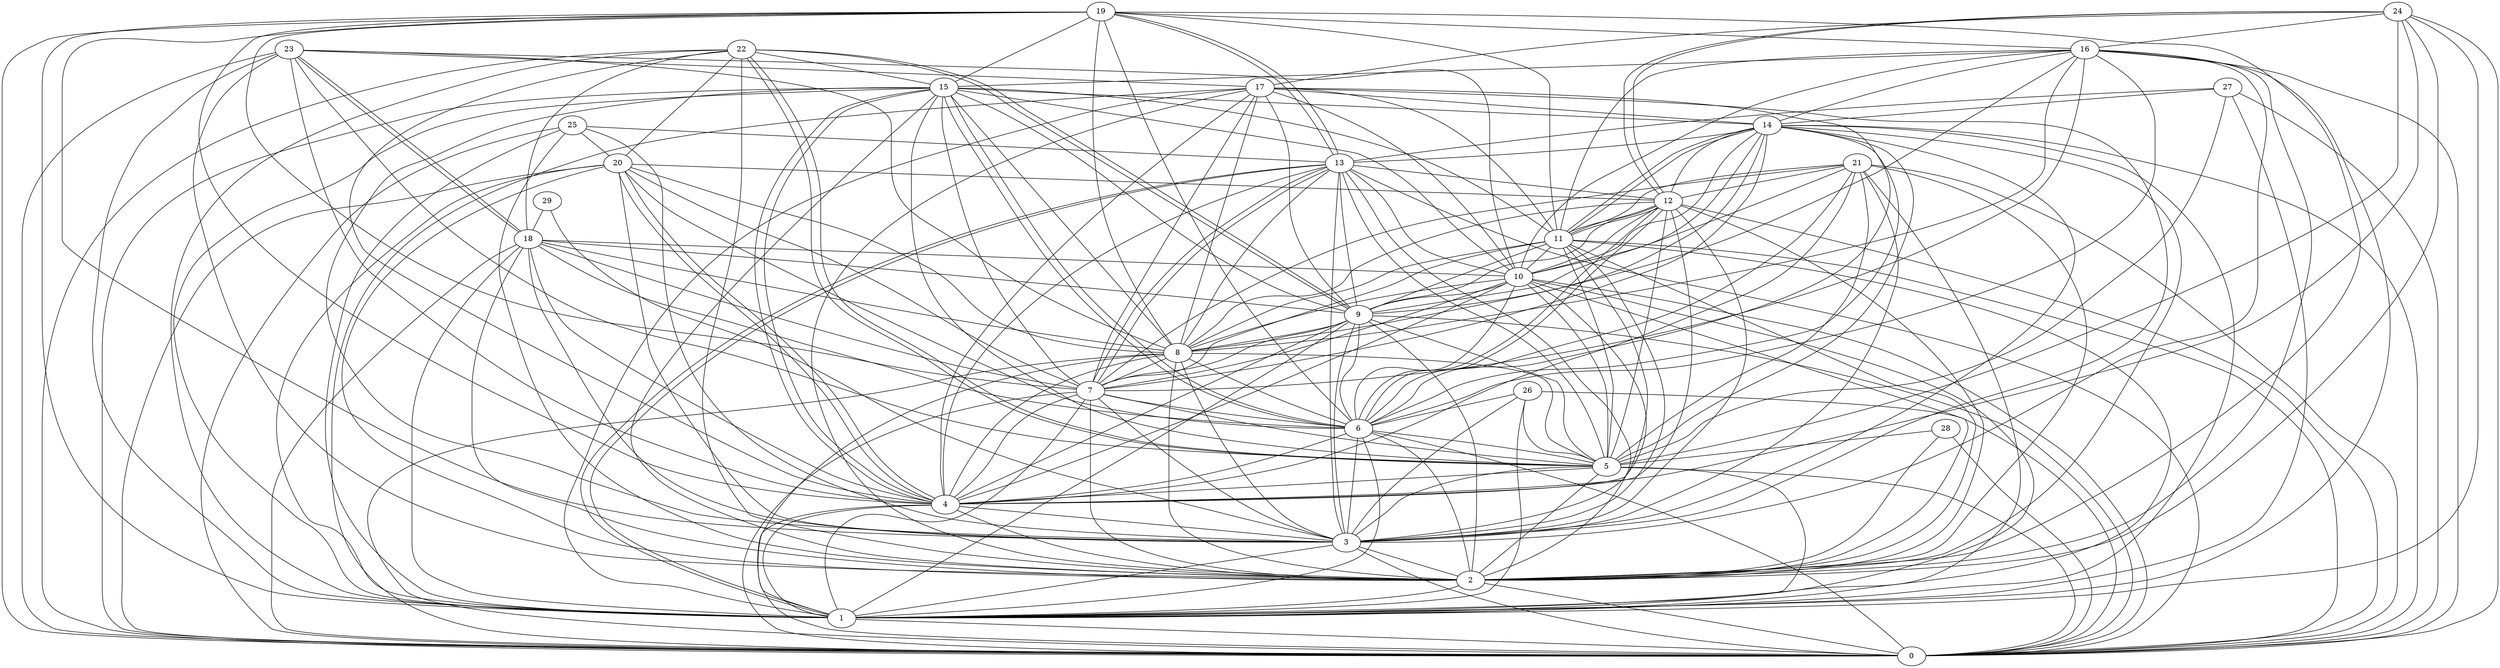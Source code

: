 graph G {
0;
1;
2;
3;
4;
5;
6;
7;
8;
9;
10;
11;
12;
13;
14;
15;
16;
17;
18;
19;
20;
21;
22;
23;
24;
25;
26;
27;
28;
29;
29--18 ;
29--3 ;
28--2 ;
28--5 ;
28--0 ;
27--13 ;
27--14 ;
27--5 ;
27--1 ;
27--0 ;
26--5 ;
26--6 ;
26--3 ;
26--1 ;
26--0 ;
25--20 ;
25--3 ;
25--13 ;
25--1 ;
25--0 ;
25--2 ;
24--5 ;
24--16 ;
24--12 ;
24--17 ;
24--12 ;
24--1 ;
24--2 ;
24--4 ;
24--0 ;
23--18 ;
23--5 ;
23--18 ;
23--17 ;
23--8 ;
23--1 ;
23--10 ;
23--2 ;
23--0 ;
23--4 ;
22--5 ;
22--9 ;
22--5 ;
22--15 ;
22--9 ;
22--1 ;
22--20 ;
22--18 ;
22--2 ;
22--0 ;
22--4 ;
21--12 ;
21--4 ;
21--3 ;
21--0 ;
21--5 ;
21--10 ;
21--7 ;
21--11 ;
21--2 ;
21--1 ;
21--6 ;
20--0 ;
20--4 ;
20--12 ;
20--2 ;
20--7 ;
20--1 ;
20--4 ;
20--6 ;
20--8 ;
20--3 ;
19--6 ;
19--16 ;
19--4 ;
19--15 ;
19--13 ;
19--2 ;
19--11 ;
19--13 ;
19--0 ;
19--1 ;
19--8 ;
19--3 ;
19--7 ;
18--6 ;
18--9 ;
18--1 ;
18--4 ;
18--0 ;
18--8 ;
18--3 ;
18--7 ;
18--10 ;
18--2 ;
17--4 ;
17--7 ;
17--9 ;
17--0 ;
17--8 ;
17--10 ;
17--6 ;
17--2 ;
17--3 ;
17--14 ;
17--1 ;
17--11 ;
16--10 ;
16--9 ;
16--2 ;
16--3 ;
16--11 ;
16--6 ;
16--15 ;
16--14 ;
16--7 ;
16--8 ;
16--0 ;
16--1 ;
15--7 ;
15--4 ;
15--3 ;
15--5 ;
15--2 ;
15--4 ;
15--1 ;
15--14 ;
15--6 ;
15--6 ;
15--0 ;
15--11 ;
15--9 ;
15--8 ;
15--10 ;
14--2 ;
14--1 ;
14--5 ;
14--0 ;
14--12 ;
14--9 ;
14--11 ;
14--11 ;
14--13 ;
14--10 ;
14--6 ;
14--7 ;
14--3 ;
14--8 ;
13--7 ;
13--1 ;
13--9 ;
13--12 ;
13--10 ;
13--7 ;
13--1 ;
13--3 ;
13--2 ;
13--8 ;
13--5 ;
13--4 ;
13--0 ;
12--8 ;
12--10 ;
12--11 ;
12--6 ;
12--6 ;
12--11 ;
12--9 ;
12--2 ;
12--4 ;
12--0 ;
12--5 ;
12--3 ;
11--10 ;
11--0 ;
11--7 ;
11--4 ;
11--8 ;
11--3 ;
11--9 ;
11--2 ;
11--5 ;
11--1 ;
10--8 ;
10--1 ;
10--4 ;
10--3 ;
10--7 ;
10--9 ;
10--5 ;
10--0 ;
10--2 ;
10--6 ;
9--8 ;
9--4 ;
9--1 ;
9--7 ;
9--3 ;
9--6 ;
9--5 ;
9--0 ;
9--2 ;
8--3 ;
8--7 ;
8--6 ;
8--1 ;
8--2 ;
8--0 ;
8--5 ;
8--4 ;
7--5 ;
7--0 ;
7--3 ;
7--6 ;
7--2 ;
7--4 ;
7--1 ;
6--1 ;
6--0 ;
6--5 ;
6--3 ;
6--4 ;
6--2 ;
5--2 ;
5--0 ;
5--3 ;
5--1 ;
5--4 ;
4--0 ;
4--1 ;
4--2 ;
4--3 ;
3--0 ;
3--2 ;
3--1 ;
2--1 ;
2--0 ;
1--0 ;
}
